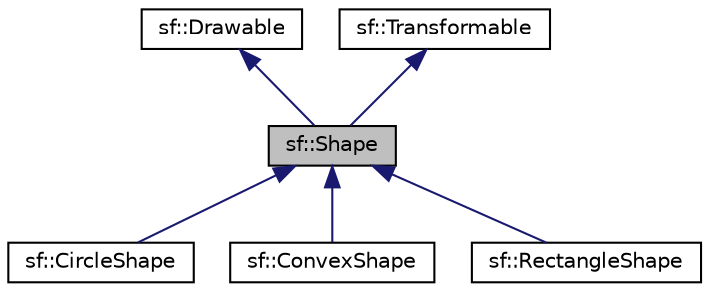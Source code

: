 digraph "sf::Shape"
{
 // LATEX_PDF_SIZE
  edge [fontname="Helvetica",fontsize="10",labelfontname="Helvetica",labelfontsize="10"];
  node [fontname="Helvetica",fontsize="10",shape=record];
  Node1 [label="sf::Shape",height=0.2,width=0.4,color="black", fillcolor="grey75", style="filled", fontcolor="black",tooltip="Base class for textured shapes with outline."];
  Node2 -> Node1 [dir="back",color="midnightblue",fontsize="10",style="solid"];
  Node2 [label="sf::Drawable",height=0.2,width=0.4,color="black", fillcolor="white", style="filled",URL="$d1/ddd/classsf_1_1Drawable.html",tooltip="Abstract base class for objects that can be drawn to a render target."];
  Node3 -> Node1 [dir="back",color="midnightblue",fontsize="10",style="solid"];
  Node3 [label="sf::Transformable",height=0.2,width=0.4,color="black", fillcolor="white", style="filled",URL="$df/dc5/classsf_1_1Transformable.html",tooltip="Decomposed transform defined by a position, a rotation and a scale."];
  Node1 -> Node4 [dir="back",color="midnightblue",fontsize="10",style="solid"];
  Node4 [label="sf::CircleShape",height=0.2,width=0.4,color="black", fillcolor="white", style="filled",URL="$d5/dfb/classsf_1_1CircleShape.html",tooltip="Specialized shape representing a circle."];
  Node1 -> Node5 [dir="back",color="midnightblue",fontsize="10",style="solid"];
  Node5 [label="sf::ConvexShape",height=0.2,width=0.4,color="black", fillcolor="white", style="filled",URL="$d4/dae/classsf_1_1ConvexShape.html",tooltip="Specialized shape representing a convex polygon."];
  Node1 -> Node6 [dir="back",color="midnightblue",fontsize="10",style="solid"];
  Node6 [label="sf::RectangleShape",height=0.2,width=0.4,color="black", fillcolor="white", style="filled",URL="$d2/dbd/classsf_1_1RectangleShape.html",tooltip="Specialized shape representing a rectangle."];
}
